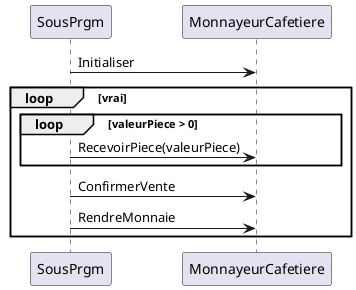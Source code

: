 @startuml Rapport

SousPrgm -> MonnayeurCafetiere : Initialiser

loop vrai
    loop valeurPiece > 0
        SousPrgm -> MonnayeurCafetiere : RecevoirPiece(valeurPiece)
    end

    SousPrgm -> MonnayeurCafetiere : ConfirmerVente
    SousPrgm -> MonnayeurCafetiere : RendreMonnaie
end
@enduml